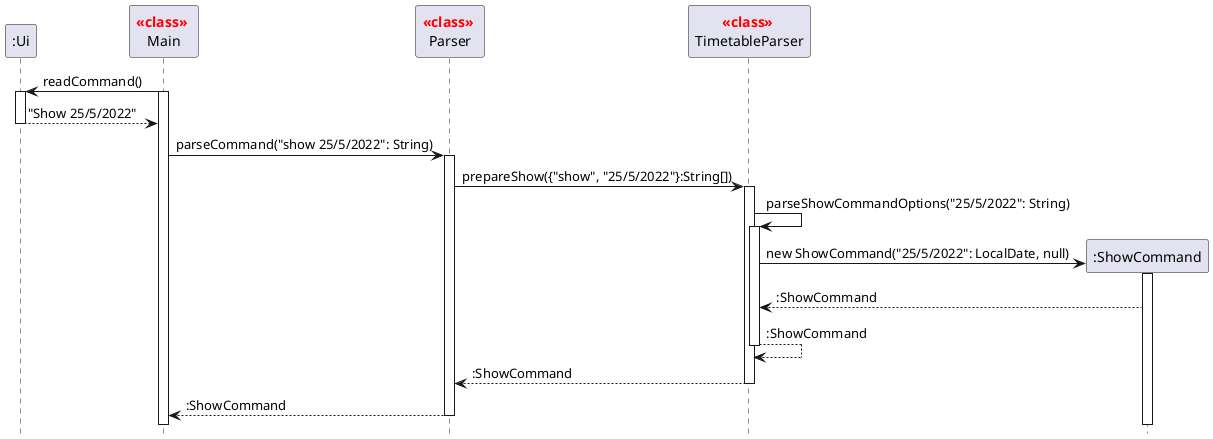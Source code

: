 @startuml

hide footbox

participant Ui as ":Ui"
participant Main as "<font color=red>**<<class>>** \nMain"
participant Parser as "<font color=red>**<<class>>** \nParser"
participant TimetableParser as "<font color=red>**<<class>>** \nTimetableParser"
participant ShowCommand as ":ShowCommand"

Main -> Ui: readCommand()
activate Main

activate Ui
Ui --> Main: "Show 25/5/2022"
deactivate Ui

Main -> Parser: parseCommand("show 25/5/2022": String)
activate Parser

Parser -> TimetableParser: prepareShow({"show", "25/5/2022"}:String[])
activate TimetableParser

TimetableParser -> TimetableParser: parseShowCommandOptions("25/5/2022": String)
activate TimetableParser

TimetableParser -> ShowCommand **: new ShowCommand("25/5/2022": LocalDate, null)
activate ShowCommand
ShowCommand --> TimetableParser: :ShowCommand
TimetableParser --> TimetableParser: :ShowCommand
deactivate TimetableParser

TimetableParser --> Parser: :ShowCommand
deactivate TimetableParser

Parser --> Main: :ShowCommand
deactivate Parser

@enduml